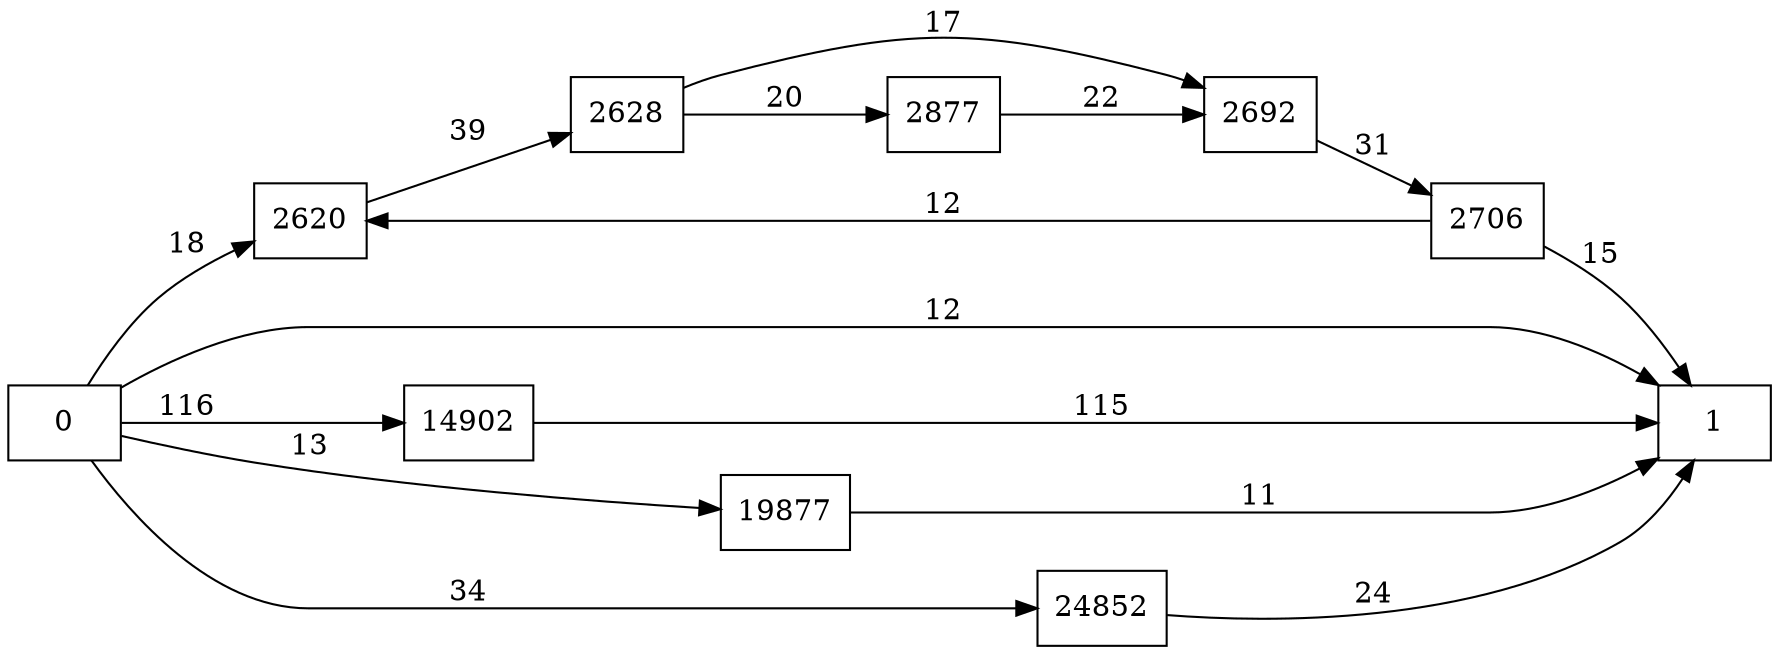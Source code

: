 digraph {
	graph [rankdir=LR]
	node [shape=rectangle]
	2620 -> 2628 [label=39]
	2628 -> 2692 [label=17]
	2628 -> 2877 [label=20]
	2692 -> 2706 [label=31]
	2706 -> 2620 [label=12]
	2706 -> 1 [label=15]
	2877 -> 2692 [label=22]
	14902 -> 1 [label=115]
	19877 -> 1 [label=11]
	24852 -> 1 [label=24]
	0 -> 2620 [label=18]
	0 -> 1 [label=12]
	0 -> 14902 [label=116]
	0 -> 19877 [label=13]
	0 -> 24852 [label=34]
}
